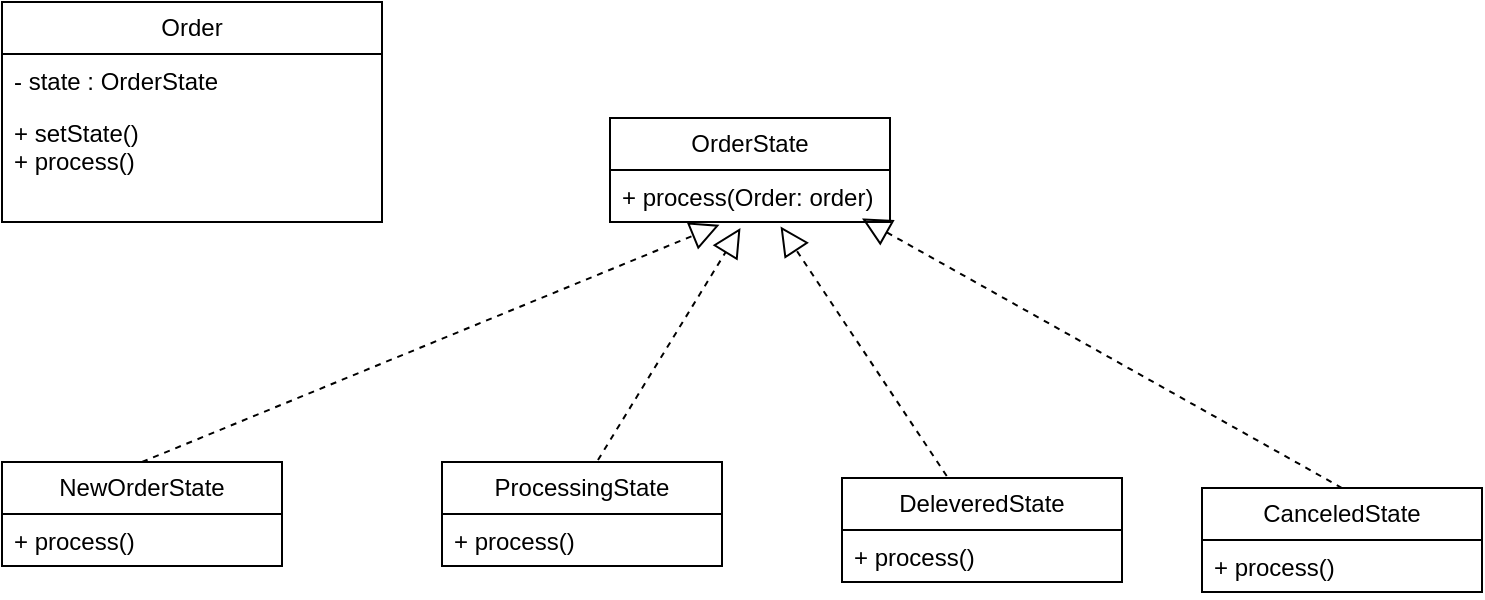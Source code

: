 <mxfile version="26.1.1" pages="3">
  <diagram id="C5RBs43oDa-KdzZeNtuy" name="state-appDelivery">
    <mxGraphModel dx="1050" dy="557" grid="1" gridSize="10" guides="1" tooltips="1" connect="1" arrows="1" fold="1" page="1" pageScale="1" pageWidth="827" pageHeight="1169" math="0" shadow="0">
      <root>
        <mxCell id="WIyWlLk6GJQsqaUBKTNV-0" />
        <mxCell id="WIyWlLk6GJQsqaUBKTNV-1" parent="WIyWlLk6GJQsqaUBKTNV-0" />
        <mxCell id="b39YOWrr2rtfd648cZeA-1" value="OrderState" style="swimlane;fontStyle=0;childLayout=stackLayout;horizontal=1;startSize=26;fillColor=none;horizontalStack=0;resizeParent=1;resizeParentMax=0;resizeLast=0;collapsible=1;marginBottom=0;whiteSpace=wrap;html=1;" vertex="1" parent="WIyWlLk6GJQsqaUBKTNV-1">
          <mxGeometry x="344" y="90" width="140" height="52" as="geometry" />
        </mxCell>
        <mxCell id="b39YOWrr2rtfd648cZeA-4" value="+ process(Order: order)" style="text;strokeColor=none;fillColor=none;align=left;verticalAlign=top;spacingLeft=4;spacingRight=4;overflow=hidden;rotatable=0;points=[[0,0.5],[1,0.5]];portConstraint=eastwest;whiteSpace=wrap;html=1;" vertex="1" parent="b39YOWrr2rtfd648cZeA-1">
          <mxGeometry y="26" width="140" height="26" as="geometry" />
        </mxCell>
        <mxCell id="b39YOWrr2rtfd648cZeA-5" value="NewOrderState" style="swimlane;fontStyle=0;childLayout=stackLayout;horizontal=1;startSize=26;fillColor=none;horizontalStack=0;resizeParent=1;resizeParentMax=0;resizeLast=0;collapsible=1;marginBottom=0;whiteSpace=wrap;html=1;" vertex="1" parent="WIyWlLk6GJQsqaUBKTNV-1">
          <mxGeometry x="40" y="262" width="140" height="52" as="geometry" />
        </mxCell>
        <mxCell id="b39YOWrr2rtfd648cZeA-8" value="+ process()" style="text;strokeColor=none;fillColor=none;align=left;verticalAlign=top;spacingLeft=4;spacingRight=4;overflow=hidden;rotatable=0;points=[[0,0.5],[1,0.5]];portConstraint=eastwest;whiteSpace=wrap;html=1;" vertex="1" parent="b39YOWrr2rtfd648cZeA-5">
          <mxGeometry y="26" width="140" height="26" as="geometry" />
        </mxCell>
        <mxCell id="b39YOWrr2rtfd648cZeA-9" value="ProcessingState" style="swimlane;fontStyle=0;childLayout=stackLayout;horizontal=1;startSize=26;fillColor=none;horizontalStack=0;resizeParent=1;resizeParentMax=0;resizeLast=0;collapsible=1;marginBottom=0;whiteSpace=wrap;html=1;" vertex="1" parent="WIyWlLk6GJQsqaUBKTNV-1">
          <mxGeometry x="260" y="262" width="140" height="52" as="geometry" />
        </mxCell>
        <mxCell id="b39YOWrr2rtfd648cZeA-10" value="+ process()" style="text;strokeColor=none;fillColor=none;align=left;verticalAlign=top;spacingLeft=4;spacingRight=4;overflow=hidden;rotatable=0;points=[[0,0.5],[1,0.5]];portConstraint=eastwest;whiteSpace=wrap;html=1;" vertex="1" parent="b39YOWrr2rtfd648cZeA-9">
          <mxGeometry y="26" width="140" height="26" as="geometry" />
        </mxCell>
        <mxCell id="b39YOWrr2rtfd648cZeA-11" value="DeleveredState" style="swimlane;fontStyle=0;childLayout=stackLayout;horizontal=1;startSize=26;fillColor=none;horizontalStack=0;resizeParent=1;resizeParentMax=0;resizeLast=0;collapsible=1;marginBottom=0;whiteSpace=wrap;html=1;" vertex="1" parent="WIyWlLk6GJQsqaUBKTNV-1">
          <mxGeometry x="460" y="270" width="140" height="52" as="geometry" />
        </mxCell>
        <mxCell id="b39YOWrr2rtfd648cZeA-12" value="+ process()" style="text;strokeColor=none;fillColor=none;align=left;verticalAlign=top;spacingLeft=4;spacingRight=4;overflow=hidden;rotatable=0;points=[[0,0.5],[1,0.5]];portConstraint=eastwest;whiteSpace=wrap;html=1;" vertex="1" parent="b39YOWrr2rtfd648cZeA-11">
          <mxGeometry y="26" width="140" height="26" as="geometry" />
        </mxCell>
        <mxCell id="b39YOWrr2rtfd648cZeA-13" value="CanceledState" style="swimlane;fontStyle=0;childLayout=stackLayout;horizontal=1;startSize=26;fillColor=none;horizontalStack=0;resizeParent=1;resizeParentMax=0;resizeLast=0;collapsible=1;marginBottom=0;whiteSpace=wrap;html=1;" vertex="1" parent="WIyWlLk6GJQsqaUBKTNV-1">
          <mxGeometry x="640" y="275" width="140" height="52" as="geometry" />
        </mxCell>
        <mxCell id="b39YOWrr2rtfd648cZeA-14" value="+ process()" style="text;strokeColor=none;fillColor=none;align=left;verticalAlign=top;spacingLeft=4;spacingRight=4;overflow=hidden;rotatable=0;points=[[0,0.5],[1,0.5]];portConstraint=eastwest;whiteSpace=wrap;html=1;" vertex="1" parent="b39YOWrr2rtfd648cZeA-13">
          <mxGeometry y="26" width="140" height="26" as="geometry" />
        </mxCell>
        <mxCell id="b39YOWrr2rtfd648cZeA-15" value="" style="endArrow=block;dashed=1;endFill=0;endSize=12;html=1;rounded=0;entryX=0.391;entryY=1.054;entryDx=0;entryDy=0;entryPerimeter=0;exitX=0.5;exitY=0;exitDx=0;exitDy=0;" edge="1" parent="WIyWlLk6GJQsqaUBKTNV-1" source="b39YOWrr2rtfd648cZeA-5" target="b39YOWrr2rtfd648cZeA-4">
          <mxGeometry width="160" relative="1" as="geometry">
            <mxPoint x="330" y="290" as="sourcePoint" />
            <mxPoint x="490" y="290" as="targetPoint" />
          </mxGeometry>
        </mxCell>
        <mxCell id="b39YOWrr2rtfd648cZeA-16" value="" style="endArrow=block;dashed=1;endFill=0;endSize=12;html=1;rounded=0;entryX=0.466;entryY=1.115;entryDx=0;entryDy=0;entryPerimeter=0;exitX=0.557;exitY=-0.019;exitDx=0;exitDy=0;exitPerimeter=0;" edge="1" parent="WIyWlLk6GJQsqaUBKTNV-1" source="b39YOWrr2rtfd648cZeA-9" target="b39YOWrr2rtfd648cZeA-4">
          <mxGeometry width="160" relative="1" as="geometry">
            <mxPoint x="120" y="272" as="sourcePoint" />
            <mxPoint x="409" y="153" as="targetPoint" />
          </mxGeometry>
        </mxCell>
        <mxCell id="b39YOWrr2rtfd648cZeA-17" value="" style="endArrow=block;dashed=1;endFill=0;endSize=12;html=1;rounded=0;entryX=0.609;entryY=1.085;entryDx=0;entryDy=0;entryPerimeter=0;exitX=0.374;exitY=-0.019;exitDx=0;exitDy=0;exitPerimeter=0;" edge="1" parent="WIyWlLk6GJQsqaUBKTNV-1" source="b39YOWrr2rtfd648cZeA-11" target="b39YOWrr2rtfd648cZeA-4">
          <mxGeometry width="160" relative="1" as="geometry">
            <mxPoint x="348" y="271" as="sourcePoint" />
            <mxPoint x="419" y="155" as="targetPoint" />
          </mxGeometry>
        </mxCell>
        <mxCell id="b39YOWrr2rtfd648cZeA-18" value="" style="endArrow=block;dashed=1;endFill=0;endSize=12;html=1;rounded=0;exitX=0.5;exitY=0;exitDx=0;exitDy=0;entryX=0.9;entryY=0.931;entryDx=0;entryDy=0;entryPerimeter=0;" edge="1" parent="WIyWlLk6GJQsqaUBKTNV-1" source="b39YOWrr2rtfd648cZeA-13" target="b39YOWrr2rtfd648cZeA-4">
          <mxGeometry width="160" relative="1" as="geometry">
            <mxPoint x="522" y="279" as="sourcePoint" />
            <mxPoint x="460" y="150" as="targetPoint" />
          </mxGeometry>
        </mxCell>
        <mxCell id="b39YOWrr2rtfd648cZeA-19" value="Order" style="swimlane;fontStyle=0;childLayout=stackLayout;horizontal=1;startSize=26;fillColor=none;horizontalStack=0;resizeParent=1;resizeParentMax=0;resizeLast=0;collapsible=1;marginBottom=0;whiteSpace=wrap;html=1;" vertex="1" parent="WIyWlLk6GJQsqaUBKTNV-1">
          <mxGeometry x="40" y="32" width="190" height="110" as="geometry" />
        </mxCell>
        <mxCell id="b39YOWrr2rtfd648cZeA-20" value="- state : OrderState" style="text;strokeColor=none;fillColor=none;align=left;verticalAlign=top;spacingLeft=4;spacingRight=4;overflow=hidden;rotatable=0;points=[[0,0.5],[1,0.5]];portConstraint=eastwest;whiteSpace=wrap;html=1;" vertex="1" parent="b39YOWrr2rtfd648cZeA-19">
          <mxGeometry y="26" width="190" height="26" as="geometry" />
        </mxCell>
        <mxCell id="b39YOWrr2rtfd648cZeA-22" value="+ setState()&lt;div&gt;+ process()&lt;/div&gt;" style="text;strokeColor=none;fillColor=none;align=left;verticalAlign=top;spacingLeft=4;spacingRight=4;overflow=hidden;rotatable=0;points=[[0,0.5],[1,0.5]];portConstraint=eastwest;whiteSpace=wrap;html=1;" vertex="1" parent="b39YOWrr2rtfd648cZeA-19">
          <mxGeometry y="52" width="190" height="58" as="geometry" />
        </mxCell>
      </root>
    </mxGraphModel>
  </diagram>
  <diagram id="-Ckpykp-2i2H9LT-9IzI" name="strategy-TAX">
    <mxGraphModel dx="1050" dy="557" grid="1" gridSize="10" guides="1" tooltips="1" connect="1" arrows="1" fold="1" page="1" pageScale="1" pageWidth="827" pageHeight="1169" math="0" shadow="0">
      <root>
        <mxCell id="0" />
        <mxCell id="1" parent="0" />
        <mxCell id="CLNxz6RPKR3OKca7CGPf-1" value="TaxStrategy &amp;lt;&amp;lt;interface&amp;gt;&amp;gt;" style="swimlane;fontStyle=0;childLayout=stackLayout;horizontal=1;startSize=26;fillColor=none;horizontalStack=0;resizeParent=1;resizeParentMax=0;resizeLast=0;collapsible=1;marginBottom=0;whiteSpace=wrap;html=1;" vertex="1" parent="1">
          <mxGeometry x="380" y="40" width="140" height="70" as="geometry" />
        </mxCell>
        <mxCell id="CLNxz6RPKR3OKca7CGPf-3" value="+ calculateTax(): double" style="text;strokeColor=none;fillColor=none;align=left;verticalAlign=top;spacingLeft=4;spacingRight=4;overflow=hidden;rotatable=0;points=[[0,0.5],[1,0.5]];portConstraint=eastwest;whiteSpace=wrap;html=1;" vertex="1" parent="CLNxz6RPKR3OKca7CGPf-1">
          <mxGeometry y="26" width="140" height="44" as="geometry" />
        </mxCell>
        <mxCell id="CLNxz6RPKR3OKca7CGPf-5" value="VATTax" style="swimlane;fontStyle=0;childLayout=stackLayout;horizontal=1;startSize=26;fillColor=none;horizontalStack=0;resizeParent=1;resizeParentMax=0;resizeLast=0;collapsible=1;marginBottom=0;whiteSpace=wrap;html=1;" vertex="1" parent="1">
          <mxGeometry x="190" y="262" width="140" height="52" as="geometry" />
        </mxCell>
        <mxCell id="CLNxz6RPKR3OKca7CGPf-8" value="+calculateTax()" style="text;strokeColor=none;fillColor=none;align=left;verticalAlign=top;spacingLeft=4;spacingRight=4;overflow=hidden;rotatable=0;points=[[0,0.5],[1,0.5]];portConstraint=eastwest;whiteSpace=wrap;html=1;" vertex="1" parent="CLNxz6RPKR3OKca7CGPf-5">
          <mxGeometry y="26" width="140" height="26" as="geometry" />
        </mxCell>
        <mxCell id="CLNxz6RPKR3OKca7CGPf-9" value="ConsumptionTax&amp;nbsp;" style="swimlane;fontStyle=0;childLayout=stackLayout;horizontal=1;startSize=26;fillColor=none;horizontalStack=0;resizeParent=1;resizeParentMax=0;resizeLast=0;collapsible=1;marginBottom=0;whiteSpace=wrap;html=1;" vertex="1" parent="1">
          <mxGeometry x="370" y="262" width="140" height="52" as="geometry" />
        </mxCell>
        <mxCell id="CLNxz6RPKR3OKca7CGPf-10" value="+calculateTax()" style="text;strokeColor=none;fillColor=none;align=left;verticalAlign=top;spacingLeft=4;spacingRight=4;overflow=hidden;rotatable=0;points=[[0,0.5],[1,0.5]];portConstraint=eastwest;whiteSpace=wrap;html=1;" vertex="1" parent="CLNxz6RPKR3OKca7CGPf-9">
          <mxGeometry y="26" width="140" height="26" as="geometry" />
        </mxCell>
        <mxCell id="CLNxz6RPKR3OKca7CGPf-11" value="LuxuryTax&amp;nbsp; &amp;nbsp; &amp;nbsp;" style="swimlane;fontStyle=0;childLayout=stackLayout;horizontal=1;startSize=26;fillColor=none;horizontalStack=0;resizeParent=1;resizeParentMax=0;resizeLast=0;collapsible=1;marginBottom=0;whiteSpace=wrap;html=1;" vertex="1" parent="1">
          <mxGeometry x="550" y="262" width="140" height="52" as="geometry" />
        </mxCell>
        <mxCell id="CLNxz6RPKR3OKca7CGPf-12" value="+calculateTax()" style="text;strokeColor=none;fillColor=none;align=left;verticalAlign=top;spacingLeft=4;spacingRight=4;overflow=hidden;rotatable=0;points=[[0,0.5],[1,0.5]];portConstraint=eastwest;whiteSpace=wrap;html=1;" vertex="1" parent="CLNxz6RPKR3OKca7CGPf-11">
          <mxGeometry y="26" width="140" height="26" as="geometry" />
        </mxCell>
        <mxCell id="CLNxz6RPKR3OKca7CGPf-13" value="" style="endArrow=block;dashed=1;endFill=0;endSize=12;html=1;rounded=0;exitX=0.5;exitY=0;exitDx=0;exitDy=0;" edge="1" parent="1" source="CLNxz6RPKR3OKca7CGPf-5" target="CLNxz6RPKR3OKca7CGPf-3">
          <mxGeometry width="160" relative="1" as="geometry">
            <mxPoint x="250" y="240" as="sourcePoint" />
            <mxPoint x="410" y="240" as="targetPoint" />
          </mxGeometry>
        </mxCell>
        <mxCell id="CLNxz6RPKR3OKca7CGPf-14" value="" style="endArrow=block;dashed=1;endFill=0;endSize=12;html=1;rounded=0;entryX=0.46;entryY=1.032;entryDx=0;entryDy=0;entryPerimeter=0;" edge="1" parent="1" target="CLNxz6RPKR3OKca7CGPf-3">
          <mxGeometry width="160" relative="1" as="geometry">
            <mxPoint x="440" y="260" as="sourcePoint" />
            <mxPoint x="423" y="120" as="targetPoint" />
          </mxGeometry>
        </mxCell>
        <mxCell id="CLNxz6RPKR3OKca7CGPf-15" value="" style="endArrow=block;dashed=1;endFill=0;endSize=12;html=1;rounded=0;entryX=0.666;entryY=1.014;entryDx=0;entryDy=0;entryPerimeter=0;exitX=0.5;exitY=0;exitDx=0;exitDy=0;" edge="1" parent="1" source="CLNxz6RPKR3OKca7CGPf-11" target="CLNxz6RPKR3OKca7CGPf-3">
          <mxGeometry width="160" relative="1" as="geometry">
            <mxPoint x="720" y="260" as="sourcePoint" />
            <mxPoint x="454" y="121" as="targetPoint" />
          </mxGeometry>
        </mxCell>
      </root>
    </mxGraphModel>
  </diagram>
  <diagram id="Bo4M4ERTujI5ay2gSj7m" name="Observer">
    <mxGraphModel dx="1050" dy="557" grid="1" gridSize="10" guides="1" tooltips="1" connect="1" arrows="1" fold="1" page="1" pageScale="1" pageWidth="827" pageHeight="1169" math="0" shadow="0">
      <root>
        <mxCell id="0" />
        <mxCell id="1" parent="0" />
        <mxCell id="2TnCcGzugk5leNk4irAf-1" value="Classname" style="swimlane;fontStyle=0;childLayout=stackLayout;horizontal=1;startSize=26;fillColor=none;horizontalStack=0;resizeParent=1;resizeParentMax=0;resizeLast=0;collapsible=1;marginBottom=0;whiteSpace=wrap;html=1;" vertex="1" parent="1">
          <mxGeometry x="350" y="80" width="140" height="104" as="geometry" />
        </mxCell>
        <mxCell id="2TnCcGzugk5leNk4irAf-2" value="+ field: type" style="text;strokeColor=none;fillColor=none;align=left;verticalAlign=top;spacingLeft=4;spacingRight=4;overflow=hidden;rotatable=0;points=[[0,0.5],[1,0.5]];portConstraint=eastwest;whiteSpace=wrap;html=1;" vertex="1" parent="2TnCcGzugk5leNk4irAf-1">
          <mxGeometry y="26" width="140" height="26" as="geometry" />
        </mxCell>
        <mxCell id="2TnCcGzugk5leNk4irAf-3" value="+ field: type" style="text;strokeColor=none;fillColor=none;align=left;verticalAlign=top;spacingLeft=4;spacingRight=4;overflow=hidden;rotatable=0;points=[[0,0.5],[1,0.5]];portConstraint=eastwest;whiteSpace=wrap;html=1;" vertex="1" parent="2TnCcGzugk5leNk4irAf-1">
          <mxGeometry y="52" width="140" height="26" as="geometry" />
        </mxCell>
        <mxCell id="2TnCcGzugk5leNk4irAf-4" value="+ field: type" style="text;strokeColor=none;fillColor=none;align=left;verticalAlign=top;spacingLeft=4;spacingRight=4;overflow=hidden;rotatable=0;points=[[0,0.5],[1,0.5]];portConstraint=eastwest;whiteSpace=wrap;html=1;" vertex="1" parent="2TnCcGzugk5leNk4irAf-1">
          <mxGeometry y="78" width="140" height="26" as="geometry" />
        </mxCell>
      </root>
    </mxGraphModel>
  </diagram>
</mxfile>
